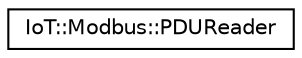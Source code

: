 digraph "Graphical Class Hierarchy"
{
 // LATEX_PDF_SIZE
  edge [fontname="Helvetica",fontsize="10",labelfontname="Helvetica",labelfontsize="10"];
  node [fontname="Helvetica",fontsize="10",shape=record];
  rankdir="LR";
  Node0 [label="IoT::Modbus::PDUReader",height=0.2,width=0.4,color="black", fillcolor="white", style="filled",URL="$classIoT_1_1Modbus_1_1PDUReader.html",tooltip=" "];
}
